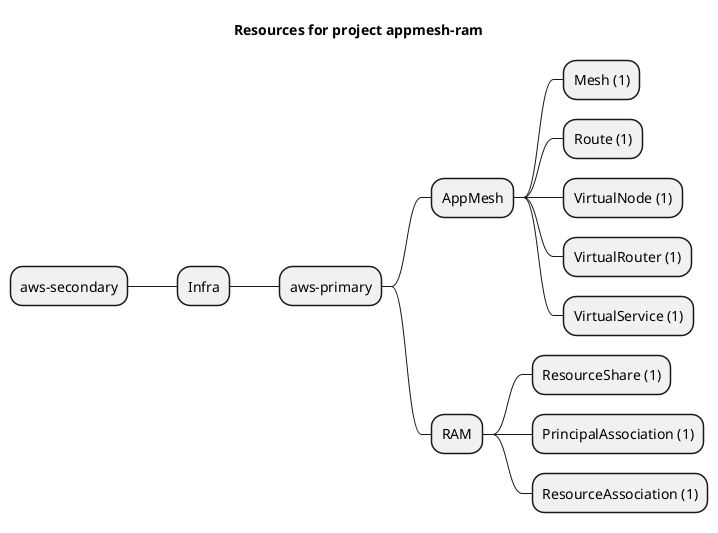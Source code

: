 @startmindmap
title Resources for project appmesh-ram
skinparam monochrome true
+ Infra
++ aws-primary
+++ AppMesh
++++ Mesh (1)
++++ Route (1)
++++ VirtualNode (1)
++++ VirtualRouter (1)
++++ VirtualService (1)
+++ RAM
++++ ResourceShare (1)
++++ PrincipalAssociation (1)
++++ ResourceAssociation (1)
-- aws-secondary

@endmindmap